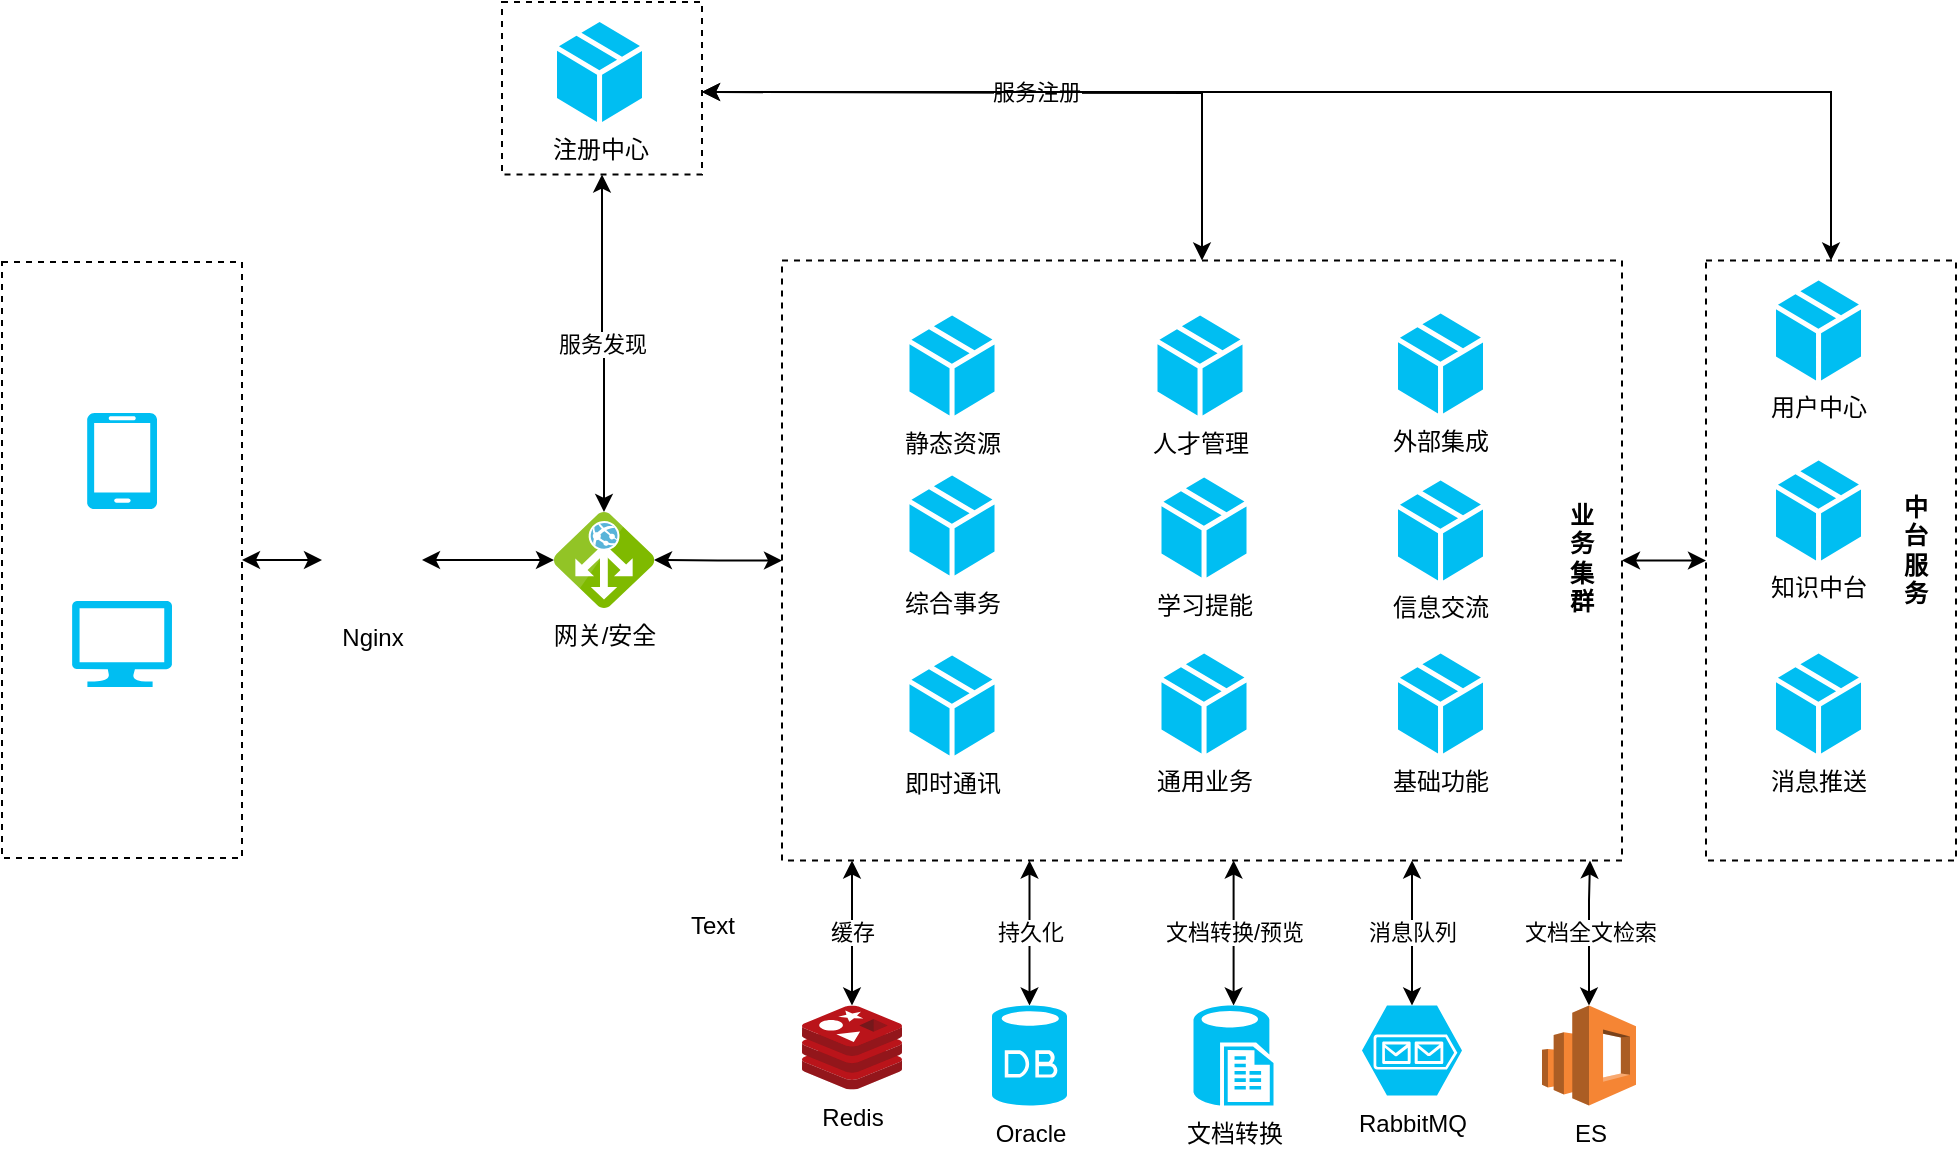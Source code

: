 <mxfile version="12.9.13" type="github">
  <diagram id="WI9T0HZ2pTsCkuznbFz-" name="Page-1">
    <mxGraphModel dx="1422" dy="794" grid="1" gridSize="10" guides="1" tooltips="1" connect="1" arrows="1" fold="1" page="1" pageScale="1" pageWidth="1169" pageHeight="827" math="0" shadow="0">
      <root>
        <mxCell id="0" />
        <mxCell id="1" parent="0" />
        <mxCell id="46Nr-ciOrfHZb8CZ5osq-67" value="缓存" style="edgeStyle=orthogonalEdgeStyle;rounded=0;orthogonalLoop=1;jettySize=auto;html=1;startArrow=classic;startFill=1;endArrow=classic;endFill=1;" edge="1" parent="1" source="46Nr-ciOrfHZb8CZ5osq-5" target="46Nr-ciOrfHZb8CZ5osq-40">
          <mxGeometry relative="1" as="geometry">
            <Array as="points">
              <mxPoint x="545" y="549.25" />
              <mxPoint x="545" y="549.25" />
            </Array>
          </mxGeometry>
        </mxCell>
        <mxCell id="46Nr-ciOrfHZb8CZ5osq-5" value="Redis" style="aspect=fixed;html=1;points=[];align=center;image;fontSize=12;image=img/lib/mscae/Cache_Redis_Product.svg;" vertex="1" parent="1">
          <mxGeometry x="520" y="601.75" width="50" height="42" as="geometry" />
        </mxCell>
        <mxCell id="46Nr-ciOrfHZb8CZ5osq-62" value="" style="edgeStyle=orthogonalEdgeStyle;rounded=0;orthogonalLoop=1;jettySize=auto;html=1;startArrow=classic;startFill=1;endArrow=classic;endFill=1;" edge="1" parent="1" source="46Nr-ciOrfHZb8CZ5osq-6" target="46Nr-ciOrfHZb8CZ5osq-58">
          <mxGeometry relative="1" as="geometry" />
        </mxCell>
        <mxCell id="46Nr-ciOrfHZb8CZ5osq-79" value="" style="edgeStyle=orthogonalEdgeStyle;rounded=0;orthogonalLoop=1;jettySize=auto;html=1;startArrow=classic;startFill=1;endArrow=classic;endFill=1;" edge="1" parent="1" source="46Nr-ciOrfHZb8CZ5osq-6" target="46Nr-ciOrfHZb8CZ5osq-52">
          <mxGeometry relative="1" as="geometry" />
        </mxCell>
        <mxCell id="46Nr-ciOrfHZb8CZ5osq-6" value="Nginx" style="shape=image;html=1;verticalAlign=top;verticalLabelPosition=bottom;labelBackgroundColor=#ffffff;imageAspect=0;aspect=fixed;image=https://cdn4.iconfinder.com/data/icons/logos-brands-5/24/nginx-128.png;imageBackground=#ffffff;" vertex="1" parent="1">
          <mxGeometry x="280" y="354.5" width="50" height="49" as="geometry" />
        </mxCell>
        <mxCell id="46Nr-ciOrfHZb8CZ5osq-68" value="持久化" style="edgeStyle=orthogonalEdgeStyle;rounded=0;orthogonalLoop=1;jettySize=auto;html=1;startArrow=classic;startFill=1;endArrow=classic;endFill=1;" edge="1" parent="1" source="46Nr-ciOrfHZb8CZ5osq-13" target="46Nr-ciOrfHZb8CZ5osq-40">
          <mxGeometry relative="1" as="geometry">
            <Array as="points">
              <mxPoint x="634" y="549.25" />
              <mxPoint x="634" y="549.25" />
            </Array>
          </mxGeometry>
        </mxCell>
        <mxCell id="46Nr-ciOrfHZb8CZ5osq-13" value="Oracle" style="verticalLabelPosition=bottom;html=1;verticalAlign=top;align=center;strokeColor=none;fillColor=#00BEF2;shape=mxgraph.azure.database;" vertex="1" parent="1">
          <mxGeometry x="615" y="601.75" width="37.5" height="50" as="geometry" />
        </mxCell>
        <mxCell id="46Nr-ciOrfHZb8CZ5osq-69" value="文档转换/预览" style="edgeStyle=orthogonalEdgeStyle;rounded=0;orthogonalLoop=1;jettySize=auto;html=1;startArrow=classic;startFill=1;endArrow=classic;endFill=1;" edge="1" parent="1" source="46Nr-ciOrfHZb8CZ5osq-14" target="46Nr-ciOrfHZb8CZ5osq-40">
          <mxGeometry relative="1" as="geometry">
            <Array as="points">
              <mxPoint x="736" y="549.25" />
              <mxPoint x="736" y="549.25" />
            </Array>
          </mxGeometry>
        </mxCell>
        <mxCell id="46Nr-ciOrfHZb8CZ5osq-14" value="文档转换" style="verticalLabelPosition=bottom;html=1;verticalAlign=top;align=center;strokeColor=none;fillColor=#00BEF2;shape=mxgraph.azure.sql_reporting;" vertex="1" parent="1">
          <mxGeometry x="715.75" y="601.75" width="40" height="50" as="geometry" />
        </mxCell>
        <mxCell id="46Nr-ciOrfHZb8CZ5osq-72" value="服务注册" style="edgeStyle=orthogonalEdgeStyle;rounded=0;orthogonalLoop=1;jettySize=auto;html=1;startArrow=classic;startFill=1;endArrow=classic;endFill=1;" edge="1" parent="1" target="46Nr-ciOrfHZb8CZ5osq-40">
          <mxGeometry relative="1" as="geometry">
            <mxPoint x="470" y="145" as="sourcePoint" />
          </mxGeometry>
        </mxCell>
        <mxCell id="46Nr-ciOrfHZb8CZ5osq-70" value="消息队列" style="edgeStyle=orthogonalEdgeStyle;rounded=0;orthogonalLoop=1;jettySize=auto;html=1;startArrow=classic;startFill=1;endArrow=classic;endFill=1;" edge="1" parent="1" source="46Nr-ciOrfHZb8CZ5osq-25" target="46Nr-ciOrfHZb8CZ5osq-40">
          <mxGeometry relative="1" as="geometry">
            <Array as="points">
              <mxPoint x="825" y="549.25" />
              <mxPoint x="825" y="549.25" />
            </Array>
          </mxGeometry>
        </mxCell>
        <mxCell id="46Nr-ciOrfHZb8CZ5osq-25" value="RabbitMQ" style="verticalLabelPosition=bottom;html=1;verticalAlign=top;align=center;strokeColor=none;fillColor=#00BEF2;shape=mxgraph.azure.storage_queue;" vertex="1" parent="1">
          <mxGeometry x="800" y="601.75" width="50" height="45" as="geometry" />
        </mxCell>
        <mxCell id="46Nr-ciOrfHZb8CZ5osq-81" value="" style="edgeStyle=orthogonalEdgeStyle;rounded=0;orthogonalLoop=1;jettySize=auto;html=1;startArrow=classic;startFill=1;endArrow=classic;endFill=1;" edge="1" parent="1" source="46Nr-ciOrfHZb8CZ5osq-40" target="46Nr-ciOrfHZb8CZ5osq-52">
          <mxGeometry relative="1" as="geometry" />
        </mxCell>
        <mxCell id="46Nr-ciOrfHZb8CZ5osq-40" value="" style="rounded=0;whiteSpace=wrap;html=1;dashed=1;fillColor=#ffffff;gradientColor=none;glass=0;" vertex="1" parent="1">
          <mxGeometry x="510" y="229.25" width="420" height="300" as="geometry" />
        </mxCell>
        <mxCell id="46Nr-ciOrfHZb8CZ5osq-41" value="即时通讯" style="verticalLabelPosition=bottom;html=1;verticalAlign=top;align=center;strokeColor=none;fillColor=#00BEF2;shape=mxgraph.azure.cloud_service_package_file;" vertex="1" parent="1">
          <mxGeometry x="573.75" y="426.75" width="42.5" height="50" as="geometry" />
        </mxCell>
        <mxCell id="46Nr-ciOrfHZb8CZ5osq-42" value="学习提能" style="verticalLabelPosition=bottom;html=1;verticalAlign=top;align=center;strokeColor=none;fillColor=#00BEF2;shape=mxgraph.azure.cloud_service_package_file;" vertex="1" parent="1">
          <mxGeometry x="699.75" y="337.75" width="42.5" height="50" as="geometry" />
        </mxCell>
        <mxCell id="46Nr-ciOrfHZb8CZ5osq-43" value="基础功能" style="verticalLabelPosition=bottom;html=1;verticalAlign=top;align=center;strokeColor=none;fillColor=#00BEF2;shape=mxgraph.azure.cloud_service_package_file;" vertex="1" parent="1">
          <mxGeometry x="818" y="425.75" width="42.5" height="50" as="geometry" />
        </mxCell>
        <mxCell id="46Nr-ciOrfHZb8CZ5osq-44" value="综合事务" style="verticalLabelPosition=bottom;html=1;verticalAlign=top;align=center;strokeColor=none;fillColor=#00BEF2;shape=mxgraph.azure.cloud_service_package_file;" vertex="1" parent="1">
          <mxGeometry x="573.75" y="336.75" width="42.5" height="50" as="geometry" />
        </mxCell>
        <mxCell id="46Nr-ciOrfHZb8CZ5osq-45" value="通用业务" style="verticalLabelPosition=bottom;html=1;verticalAlign=top;align=center;strokeColor=none;fillColor=#00BEF2;shape=mxgraph.azure.cloud_service_package_file;" vertex="1" parent="1">
          <mxGeometry x="699.75" y="425.75" width="42.5" height="50" as="geometry" />
        </mxCell>
        <mxCell id="46Nr-ciOrfHZb8CZ5osq-46" value="信息交流" style="verticalLabelPosition=bottom;html=1;verticalAlign=top;align=center;strokeColor=none;fillColor=#00BEF2;shape=mxgraph.azure.cloud_service_package_file;" vertex="1" parent="1">
          <mxGeometry x="818" y="339.25" width="42.5" height="50" as="geometry" />
        </mxCell>
        <mxCell id="46Nr-ciOrfHZb8CZ5osq-47" value="人才管理" style="verticalLabelPosition=bottom;html=1;verticalAlign=top;align=center;strokeColor=none;fillColor=#00BEF2;shape=mxgraph.azure.cloud_service_package_file;" vertex="1" parent="1">
          <mxGeometry x="697.75" y="256.75" width="42.5" height="50" as="geometry" />
        </mxCell>
        <mxCell id="46Nr-ciOrfHZb8CZ5osq-50" value="静态资源" style="verticalLabelPosition=bottom;html=1;verticalAlign=top;align=center;strokeColor=none;fillColor=#00BEF2;shape=mxgraph.azure.cloud_service_package_file;" vertex="1" parent="1">
          <mxGeometry x="573.75" y="256.75" width="42.5" height="50" as="geometry" />
        </mxCell>
        <mxCell id="46Nr-ciOrfHZb8CZ5osq-51" value="外部集成" style="verticalLabelPosition=bottom;html=1;verticalAlign=top;align=center;strokeColor=none;fillColor=#00BEF2;shape=mxgraph.azure.cloud_service_package_file;" vertex="1" parent="1">
          <mxGeometry x="818" y="255.75" width="42.5" height="50" as="geometry" />
        </mxCell>
        <mxCell id="46Nr-ciOrfHZb8CZ5osq-74" value="服务发现" style="edgeStyle=orthogonalEdgeStyle;rounded=0;orthogonalLoop=1;jettySize=auto;html=1;startArrow=classic;startFill=1;endArrow=classic;endFill=1;entryX=0.5;entryY=1;entryDx=0;entryDy=0;" edge="1" parent="1" source="46Nr-ciOrfHZb8CZ5osq-52" target="46Nr-ciOrfHZb8CZ5osq-77">
          <mxGeometry relative="1" as="geometry">
            <mxPoint x="415" y="210" as="targetPoint" />
          </mxGeometry>
        </mxCell>
        <mxCell id="46Nr-ciOrfHZb8CZ5osq-52" value="网关/安全" style="aspect=fixed;html=1;points=[];align=center;image;fontSize=12;image=img/lib/mscae/Application_Gateway.svg;" vertex="1" parent="1">
          <mxGeometry x="396" y="355" width="50" height="48" as="geometry" />
        </mxCell>
        <mxCell id="46Nr-ciOrfHZb8CZ5osq-65" value="" style="edgeStyle=orthogonalEdgeStyle;rounded=0;orthogonalLoop=1;jettySize=auto;html=1;startArrow=classic;startFill=1;endArrow=classic;endFill=1;" edge="1" parent="1" source="46Nr-ciOrfHZb8CZ5osq-53" target="46Nr-ciOrfHZb8CZ5osq-40">
          <mxGeometry relative="1" as="geometry" />
        </mxCell>
        <mxCell id="46Nr-ciOrfHZb8CZ5osq-76" value="" style="edgeStyle=orthogonalEdgeStyle;rounded=0;orthogonalLoop=1;jettySize=auto;html=1;startArrow=classic;startFill=1;endArrow=classic;endFill=1;" edge="1" parent="1" source="46Nr-ciOrfHZb8CZ5osq-53">
          <mxGeometry relative="1" as="geometry">
            <mxPoint x="470" y="145" as="targetPoint" />
            <Array as="points">
              <mxPoint x="1035" y="145" />
            </Array>
          </mxGeometry>
        </mxCell>
        <mxCell id="46Nr-ciOrfHZb8CZ5osq-53" value="" style="rounded=0;whiteSpace=wrap;html=1;dashed=1;" vertex="1" parent="1">
          <mxGeometry x="972" y="229.25" width="125" height="300" as="geometry" />
        </mxCell>
        <mxCell id="46Nr-ciOrfHZb8CZ5osq-54" value="用户中心" style="verticalLabelPosition=bottom;html=1;verticalAlign=top;align=center;strokeColor=none;fillColor=#00BEF2;shape=mxgraph.azure.cloud_service_package_file;" vertex="1" parent="1">
          <mxGeometry x="1007" y="239.25" width="42.5" height="50" as="geometry" />
        </mxCell>
        <mxCell id="46Nr-ciOrfHZb8CZ5osq-56" value="中&lt;br&gt;台&lt;br&gt;服&lt;br&gt;务" style="text;html=1;strokeColor=none;fillColor=none;align=center;verticalAlign=middle;whiteSpace=wrap;rounded=0;dashed=1;fontStyle=1" vertex="1" parent="1">
          <mxGeometry x="1057" y="339.25" width="40" height="70" as="geometry" />
        </mxCell>
        <mxCell id="46Nr-ciOrfHZb8CZ5osq-57" value="业&lt;br&gt;务&lt;br&gt;集&lt;br&gt;群" style="text;html=1;strokeColor=none;fillColor=none;align=center;verticalAlign=middle;whiteSpace=wrap;rounded=0;dashed=1;fontStyle=1" vertex="1" parent="1">
          <mxGeometry x="890" y="343.25" width="40" height="70" as="geometry" />
        </mxCell>
        <mxCell id="46Nr-ciOrfHZb8CZ5osq-58" value="" style="rounded=0;whiteSpace=wrap;html=1;glass=0;dashed=1;fillColor=#ffffff;gradientColor=none;" vertex="1" parent="1">
          <mxGeometry x="120" y="230" width="120" height="298" as="geometry" />
        </mxCell>
        <mxCell id="46Nr-ciOrfHZb8CZ5osq-59" value="" style="verticalLabelPosition=bottom;html=1;verticalAlign=top;align=center;strokeColor=none;fillColor=#00BEF2;shape=mxgraph.azure.mobile;pointerEvents=1;" vertex="1" parent="1">
          <mxGeometry x="162.5" y="305.5" width="35" height="48" as="geometry" />
        </mxCell>
        <mxCell id="46Nr-ciOrfHZb8CZ5osq-60" value="" style="verticalLabelPosition=bottom;html=1;verticalAlign=top;align=center;strokeColor=none;fillColor=#00BEF2;shape=mxgraph.azure.computer;pointerEvents=1;" vertex="1" parent="1">
          <mxGeometry x="155" y="399.5" width="50" height="43" as="geometry" />
        </mxCell>
        <mxCell id="46Nr-ciOrfHZb8CZ5osq-61" value="知识中台" style="verticalLabelPosition=bottom;html=1;verticalAlign=top;align=center;strokeColor=none;fillColor=#00BEF2;shape=mxgraph.azure.cloud_service_package_file;" vertex="1" parent="1">
          <mxGeometry x="1007" y="329.25" width="42.5" height="50" as="geometry" />
        </mxCell>
        <mxCell id="46Nr-ciOrfHZb8CZ5osq-63" value="消息推送" style="verticalLabelPosition=bottom;html=1;verticalAlign=top;align=center;strokeColor=none;fillColor=#00BEF2;shape=mxgraph.azure.cloud_service_package_file;" vertex="1" parent="1">
          <mxGeometry x="1007" y="425.75" width="42.5" height="50" as="geometry" />
        </mxCell>
        <mxCell id="46Nr-ciOrfHZb8CZ5osq-71" value="文档全文检索" style="edgeStyle=orthogonalEdgeStyle;rounded=0;orthogonalLoop=1;jettySize=auto;html=1;startArrow=classic;startFill=1;endArrow=classic;endFill=1;" edge="1" parent="1" source="46Nr-ciOrfHZb8CZ5osq-66" target="46Nr-ciOrfHZb8CZ5osq-40">
          <mxGeometry relative="1" as="geometry">
            <Array as="points">
              <mxPoint x="914" y="549.25" />
              <mxPoint x="914" y="549.25" />
            </Array>
          </mxGeometry>
        </mxCell>
        <mxCell id="46Nr-ciOrfHZb8CZ5osq-66" value="ES" style="outlineConnect=0;dashed=0;verticalLabelPosition=bottom;verticalAlign=top;align=center;html=1;shape=mxgraph.aws3.elasticsearch_service;fillColor=#F58534;gradientColor=none;rounded=0;glass=0;" vertex="1" parent="1">
          <mxGeometry x="890" y="601.75" width="47" height="50" as="geometry" />
        </mxCell>
        <mxCell id="46Nr-ciOrfHZb8CZ5osq-77" value="" style="rounded=0;whiteSpace=wrap;html=1;glass=0;dashed=1;fillColor=#ffffff;gradientColor=none;" vertex="1" parent="1">
          <mxGeometry x="370" y="100" width="100" height="86.25" as="geometry" />
        </mxCell>
        <mxCell id="46Nr-ciOrfHZb8CZ5osq-78" value="注册中心" style="verticalLabelPosition=bottom;html=1;verticalAlign=top;align=center;strokeColor=none;fillColor=#00BEF2;shape=mxgraph.azure.cloud_service_package_file;" vertex="1" parent="1">
          <mxGeometry x="397.5" y="110" width="42.5" height="50" as="geometry" />
        </mxCell>
        <mxCell id="46Nr-ciOrfHZb8CZ5osq-82" value="Text" style="text;html=1;align=center;verticalAlign=middle;resizable=0;points=[];autosize=1;" vertex="1" parent="1">
          <mxGeometry x="455" y="552" width="40" height="20" as="geometry" />
        </mxCell>
      </root>
    </mxGraphModel>
  </diagram>
</mxfile>
